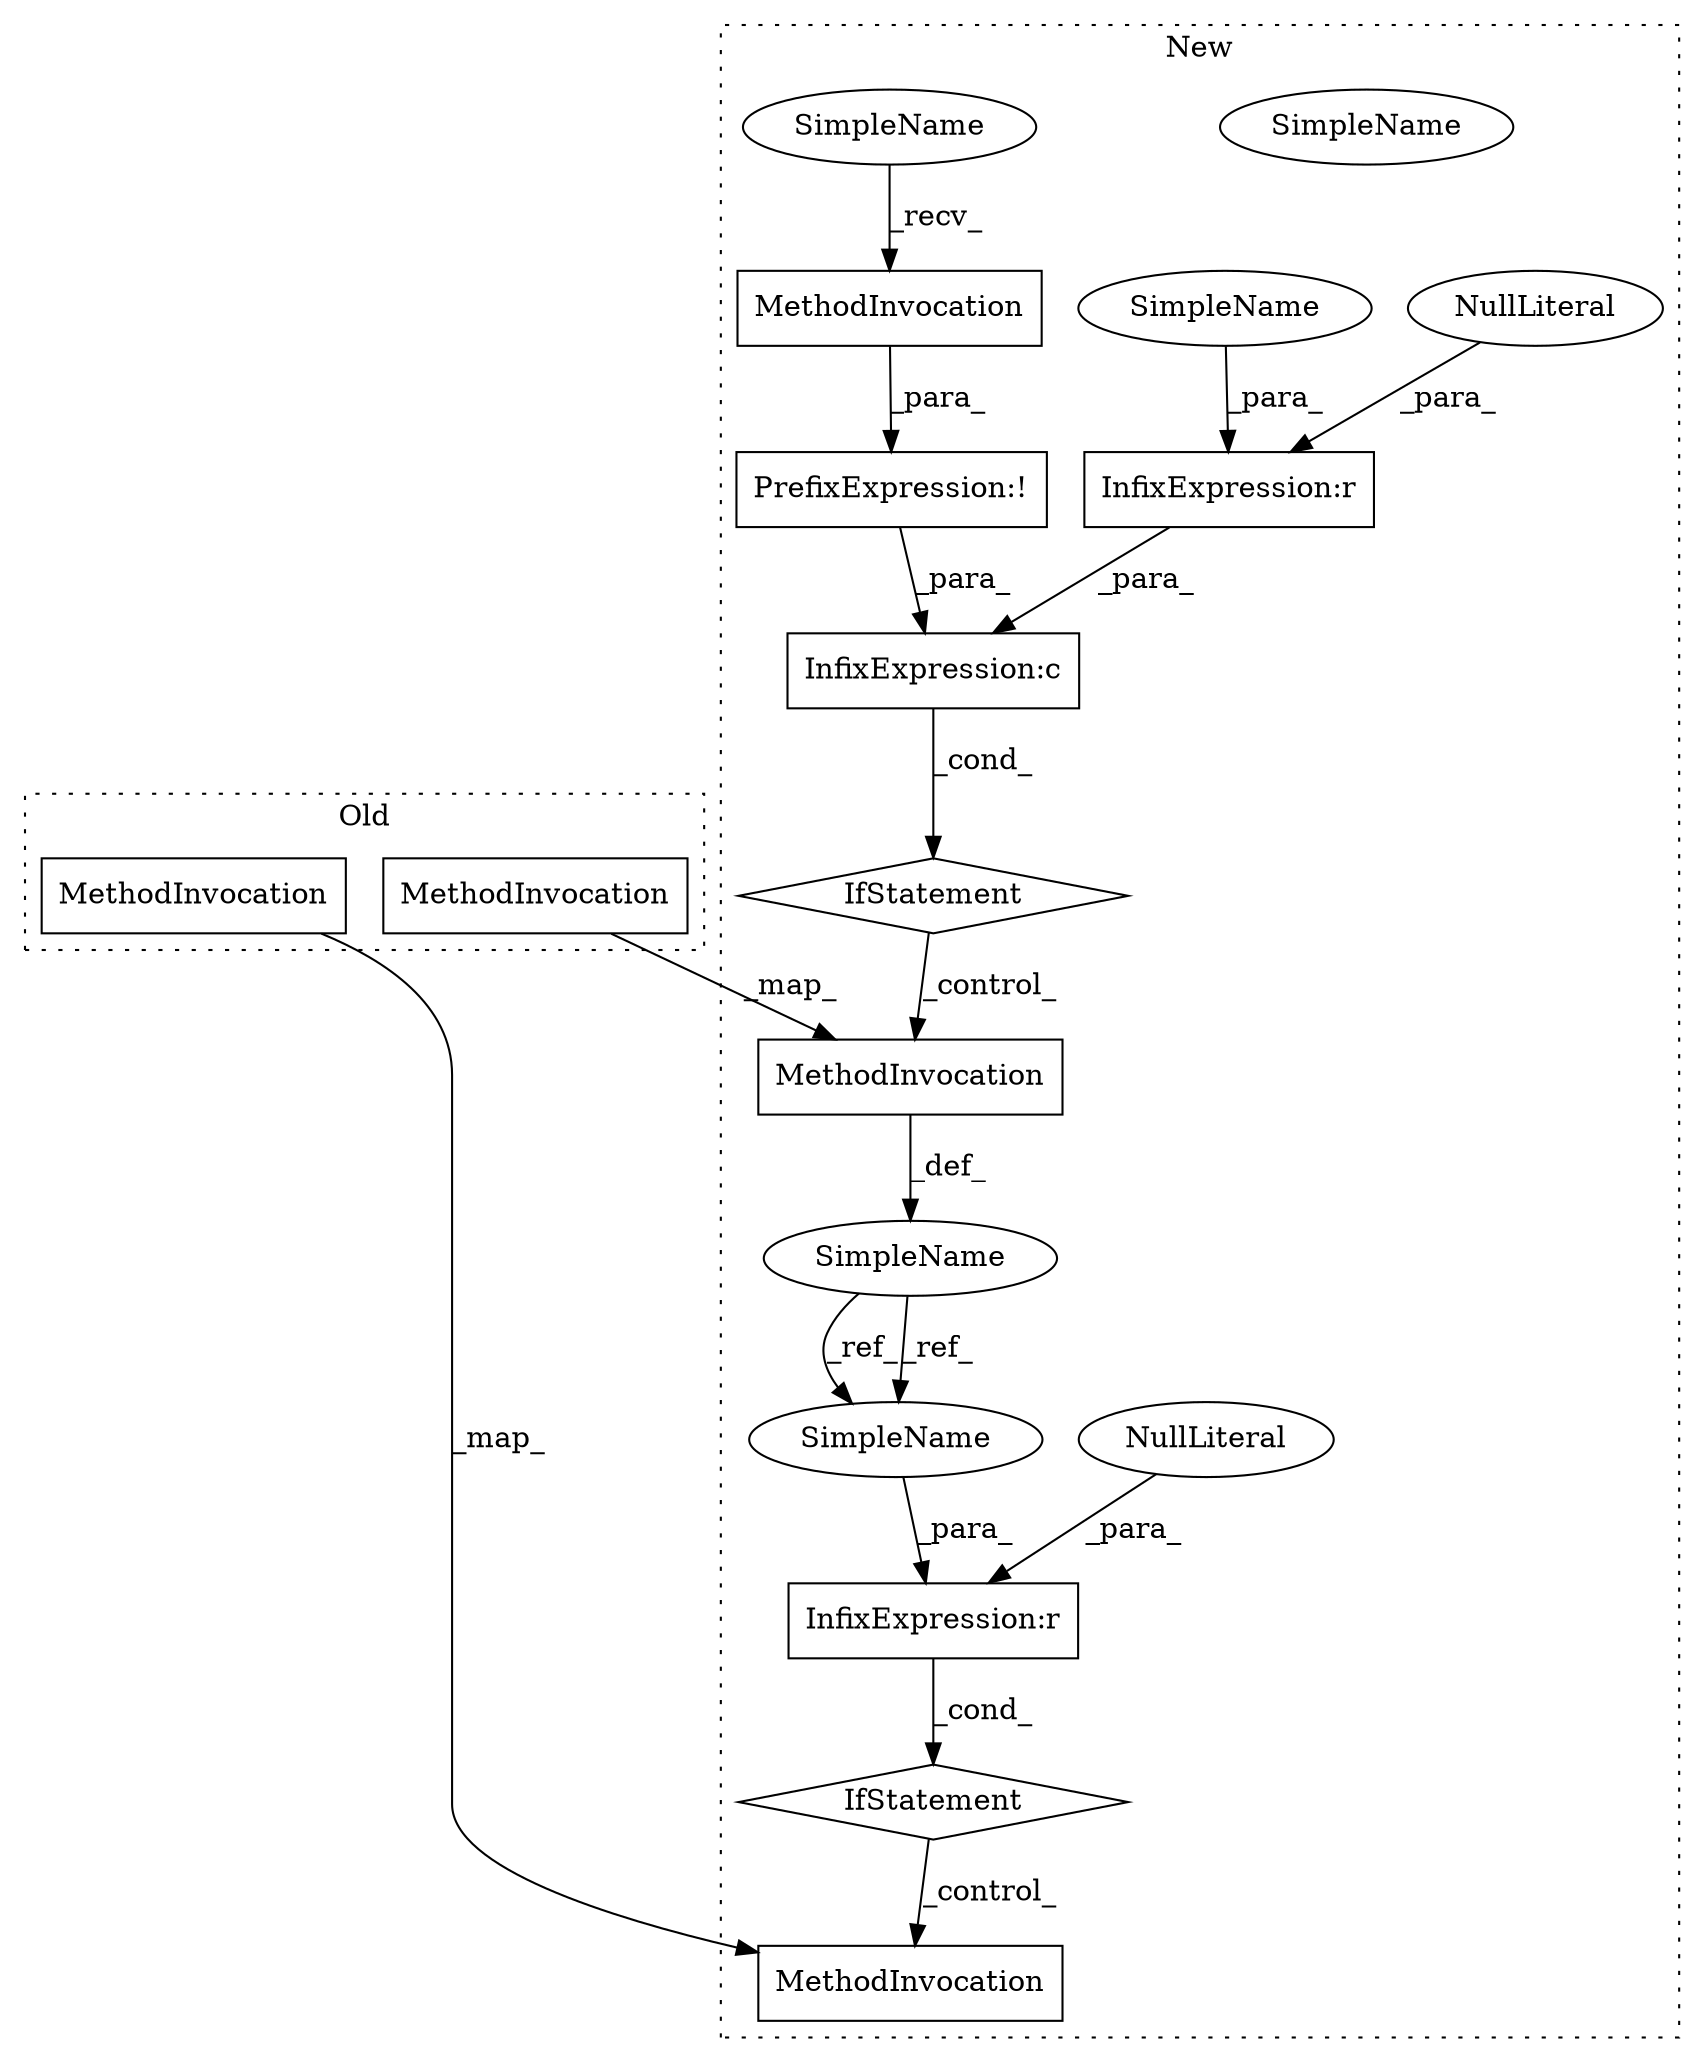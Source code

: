 digraph G {
subgraph cluster0 {
4 [label="MethodInvocation" a="32" s="28490" l="11" shape="box"];
5 [label="MethodInvocation" a="32" s="29662,29683" l="4,1" shape="box"];
label = "Old";
style="dotted";
}
subgraph cluster1 {
1 [label="IfStatement" a="25" s="28503,28582" l="4,2" shape="diamond"];
2 [label="IfStatement" a="25" s="29951,29983" l="4,2" shape="diamond"];
3 [label="MethodInvocation" a="32" s="28566" l="15" shape="box"];
6 [label="MethodInvocation" a="32" s="30231,30252" l="4,1" shape="box"];
7 [label="MethodInvocation" a="32" s="28663" l="11" shape="box"];
8 [label="NullLiteral" a="33" s="28533" l="4" shape="ellipse"];
9 [label="NullLiteral" a="33" s="29979" l="4" shape="ellipse"];
10 [label="SimpleName" a="42" s="28508" l="21" shape="ellipse"];
11 [label="SimpleName" a="42" s="29955" l="20" shape="ellipse"];
12 [label="SimpleName" a="42" s="28544" l="21" shape="ellipse"];
13 [label="SimpleName" a="42" s="28618" l="20" shape="ellipse"];
14 [label="SimpleName" a="42" s="29955" l="20" shape="ellipse"];
15 [label="PrefixExpression:!" a="38" s="28543" l="1" shape="box"];
16 [label="InfixExpression:c" a="27" s="28538" l="4" shape="box"];
17 [label="InfixExpression:r" a="27" s="29975" l="4" shape="box"];
18 [label="InfixExpression:r" a="27" s="28529" l="4" shape="box"];
label = "New";
style="dotted";
}
1 -> 7 [label="_control_"];
2 -> 6 [label="_control_"];
3 -> 15 [label="_para_"];
4 -> 7 [label="_map_"];
5 -> 6 [label="_map_"];
7 -> 13 [label="_def_"];
8 -> 18 [label="_para_"];
9 -> 17 [label="_para_"];
10 -> 18 [label="_para_"];
12 -> 3 [label="_recv_"];
13 -> 14 [label="_ref_"];
13 -> 14 [label="_ref_"];
14 -> 17 [label="_para_"];
15 -> 16 [label="_para_"];
16 -> 1 [label="_cond_"];
17 -> 2 [label="_cond_"];
18 -> 16 [label="_para_"];
}